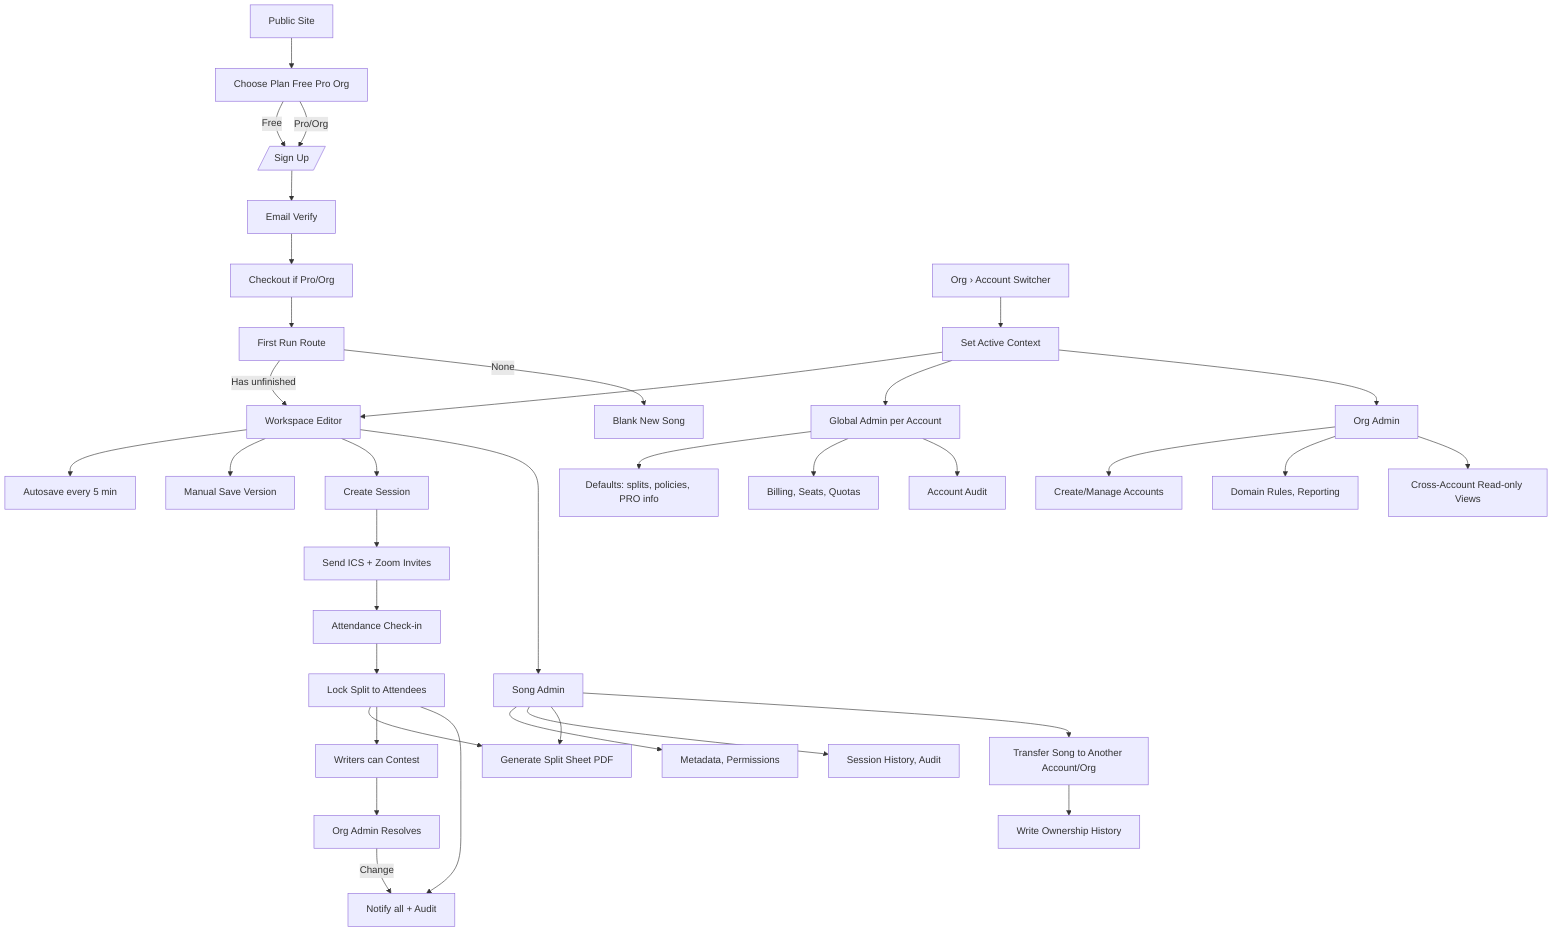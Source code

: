 flowchart TD
  %% Entry
  PUB[Public Site] --> PLANS[Choose Plan Free Pro Org]
  PLANS -->|Free| SIGNUP[/Sign Up/]
  PLANS -->|Pro/Org| SIGNUP
  SIGNUP --> VERIFY[Email Verify] --> CHECKOUT[Checkout if Pro/Org] --> FIRSTRUN[First Run Route]

  %% Context & landing
  FIRSTRUN -->|Has unfinished| EDITOR[Workspace Editor]
  FIRSTRUN -->|None| NEWSONG[Blank New Song]

  %% Switcher
  SW[Org › Account Switcher] --> CTX[Set Active Context]
  CTX --> EDITOR
  CTX --> GADMIN[Global Admin per Account]
  CTX --> OADMIN[Org Admin]

  %% Workspace
  EDITOR --> AUTOSAVE[Autosave every 5 min]
  EDITOR --> VERSION[Manual Save Version]
  EDITOR --> SESSION[Create Session]
  EDITOR --> SONGADMIN[Song Admin]

  %% Sessions & Splits
  SESSION --> INVITES[Send ICS + Zoom Invites]
  INVITES --> ATTEND[Attendance Check-in]
  ATTEND --> LOCKSPLIT[Lock Split to Attendees]
  LOCKSPLIT --> EXPORTSPLIT[Generate Split Sheet PDF]
  LOCKSPLIT --> CONTEST[Writers can Contest]
  CONTEST --> RESOLVE[Org Admin Resolves]
  RESOLVE -->|Change| NOTIFY[Notify all + Audit]
  LOCKSPLIT --> NOTIFY

  %% Song Admin
  SONGADMIN --> META[Metadata, Permissions]
  SONGADMIN --> HISTORY[Session History, Audit]
  SONGADMIN --> EXPORTSPLIT

  %% Global Admin
  GADMIN --> DEFAULTS[Defaults: splits, policies, PRO info]
  GADMIN --> BILLING[Billing, Seats, Quotas]
  GADMIN --> GAUDIT[Account Audit]

  %% Org Admin
  OADMIN --> ACCOUNTS[Create/Manage Accounts]
  OADMIN --> ORGPOLICY[Domain Rules, Reporting]
  OADMIN --> ORGREAD[Cross-Account Read-only Views]

  %% Catalog Ops
  SONGADMIN --> TRANSFER[Transfer Song to Another Account/Org]
  TRANSFER --> AUDIT[Write Ownership History]
